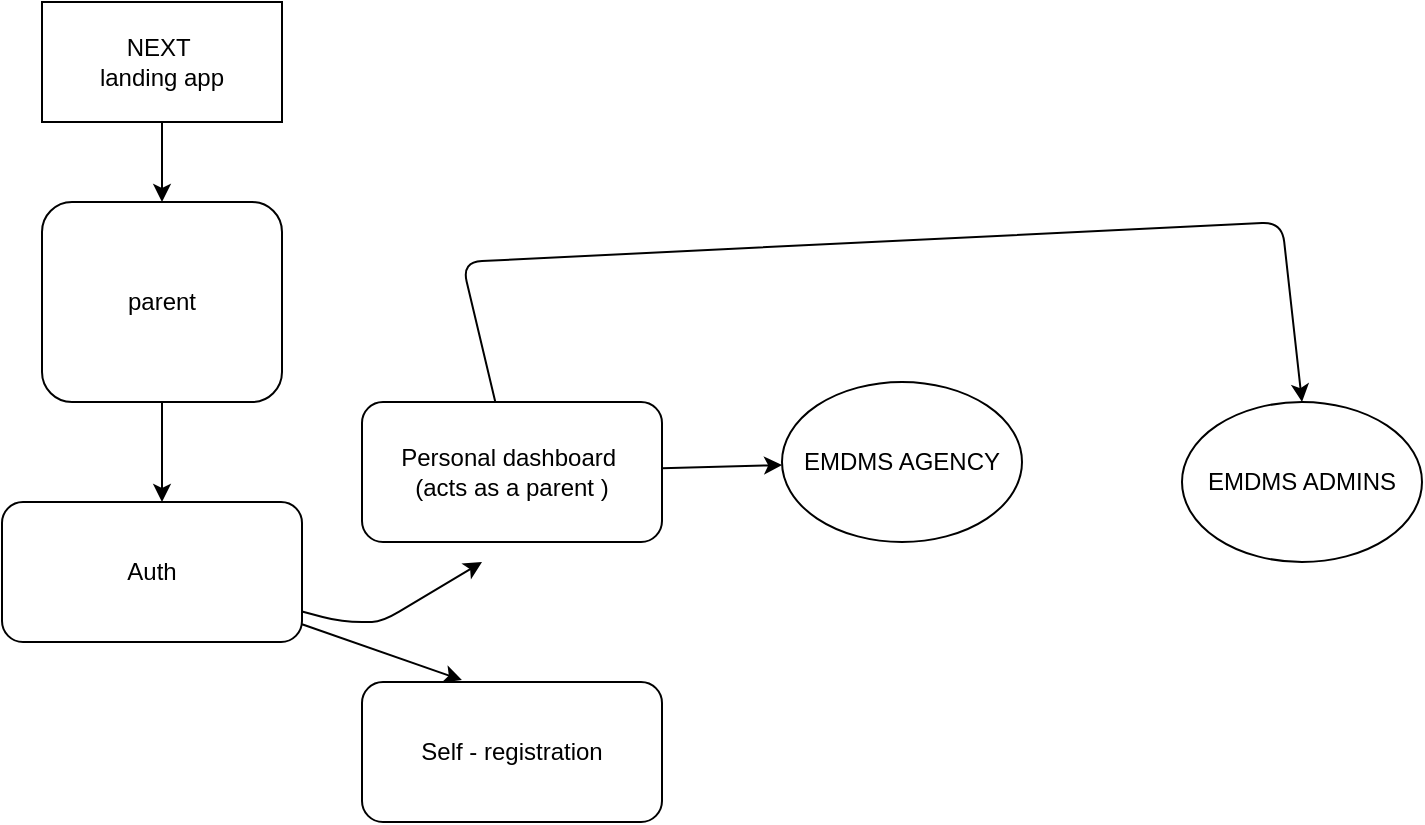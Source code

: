 <mxfile>
    <diagram id="z00APQLyGKL4Db6OBOyc" name="Page-1">
        <mxGraphModel dx="1209" dy="784" grid="1" gridSize="10" guides="1" tooltips="1" connect="1" arrows="1" fold="1" page="1" pageScale="1" pageWidth="850" pageHeight="1100" math="0" shadow="0">
            <root>
                <mxCell id="0"/>
                <mxCell id="1" parent="0"/>
                <mxCell id="25" style="edgeStyle=none;html=1;entryX=0.5;entryY=0;entryDx=0;entryDy=0;" edge="1" parent="1" source="2" target="23">
                    <mxGeometry relative="1" as="geometry"/>
                </mxCell>
                <mxCell id="2" value="NEXT&amp;nbsp;&lt;br&gt;landing app" style="rounded=0;whiteSpace=wrap;html=1;" parent="1" vertex="1">
                    <mxGeometry x="50" y="10" width="120" height="60" as="geometry"/>
                </mxCell>
                <mxCell id="26" style="edgeStyle=none;html=1;" edge="1" parent="1" source="23">
                    <mxGeometry relative="1" as="geometry">
                        <mxPoint x="110" y="260" as="targetPoint"/>
                    </mxGeometry>
                </mxCell>
                <mxCell id="23" value="parent" style="rounded=1;whiteSpace=wrap;html=1;" parent="1" vertex="1">
                    <mxGeometry x="50" y="110" width="120" height="100" as="geometry"/>
                </mxCell>
                <mxCell id="31" style="edgeStyle=none;html=1;" edge="1" parent="1" source="27">
                    <mxGeometry relative="1" as="geometry">
                        <mxPoint x="270" y="290" as="targetPoint"/>
                        <Array as="points">
                            <mxPoint x="200" y="320"/>
                            <mxPoint x="220" y="320"/>
                        </Array>
                    </mxGeometry>
                </mxCell>
                <mxCell id="32" style="edgeStyle=none;html=1;entryX=0.333;entryY=-0.014;entryDx=0;entryDy=0;entryPerimeter=0;" edge="1" parent="1" source="27" target="28">
                    <mxGeometry relative="1" as="geometry"/>
                </mxCell>
                <mxCell id="27" value="Auth" style="rounded=1;whiteSpace=wrap;html=1;" vertex="1" parent="1">
                    <mxGeometry x="30" y="260" width="150" height="70" as="geometry"/>
                </mxCell>
                <mxCell id="28" value="Self - registration" style="rounded=1;whiteSpace=wrap;html=1;" vertex="1" parent="1">
                    <mxGeometry x="210" y="350" width="150" height="70" as="geometry"/>
                </mxCell>
                <mxCell id="33" style="edgeStyle=none;html=1;" edge="1" parent="1" source="29" target="34">
                    <mxGeometry relative="1" as="geometry">
                        <mxPoint x="480" y="240" as="targetPoint"/>
                    </mxGeometry>
                </mxCell>
                <mxCell id="36" style="edgeStyle=none;html=1;entryX=0.5;entryY=0;entryDx=0;entryDy=0;" edge="1" parent="1" source="29" target="35">
                    <mxGeometry relative="1" as="geometry">
                        <mxPoint x="670" y="150" as="targetPoint"/>
                        <Array as="points">
                            <mxPoint x="260" y="140"/>
                            <mxPoint x="670" y="120"/>
                        </Array>
                    </mxGeometry>
                </mxCell>
                <mxCell id="29" value="Personal dashboard&amp;nbsp;&lt;br&gt;(acts as a parent )" style="rounded=1;whiteSpace=wrap;html=1;" vertex="1" parent="1">
                    <mxGeometry x="210" y="210" width="150" height="70" as="geometry"/>
                </mxCell>
                <mxCell id="34" value="EMDMS AGENCY" style="ellipse;whiteSpace=wrap;html=1;" vertex="1" parent="1">
                    <mxGeometry x="420" y="200" width="120" height="80" as="geometry"/>
                </mxCell>
                <mxCell id="35" value="EMDMS ADMINS" style="ellipse;whiteSpace=wrap;html=1;" vertex="1" parent="1">
                    <mxGeometry x="620" y="210" width="120" height="80" as="geometry"/>
                </mxCell>
            </root>
        </mxGraphModel>
    </diagram>
</mxfile>